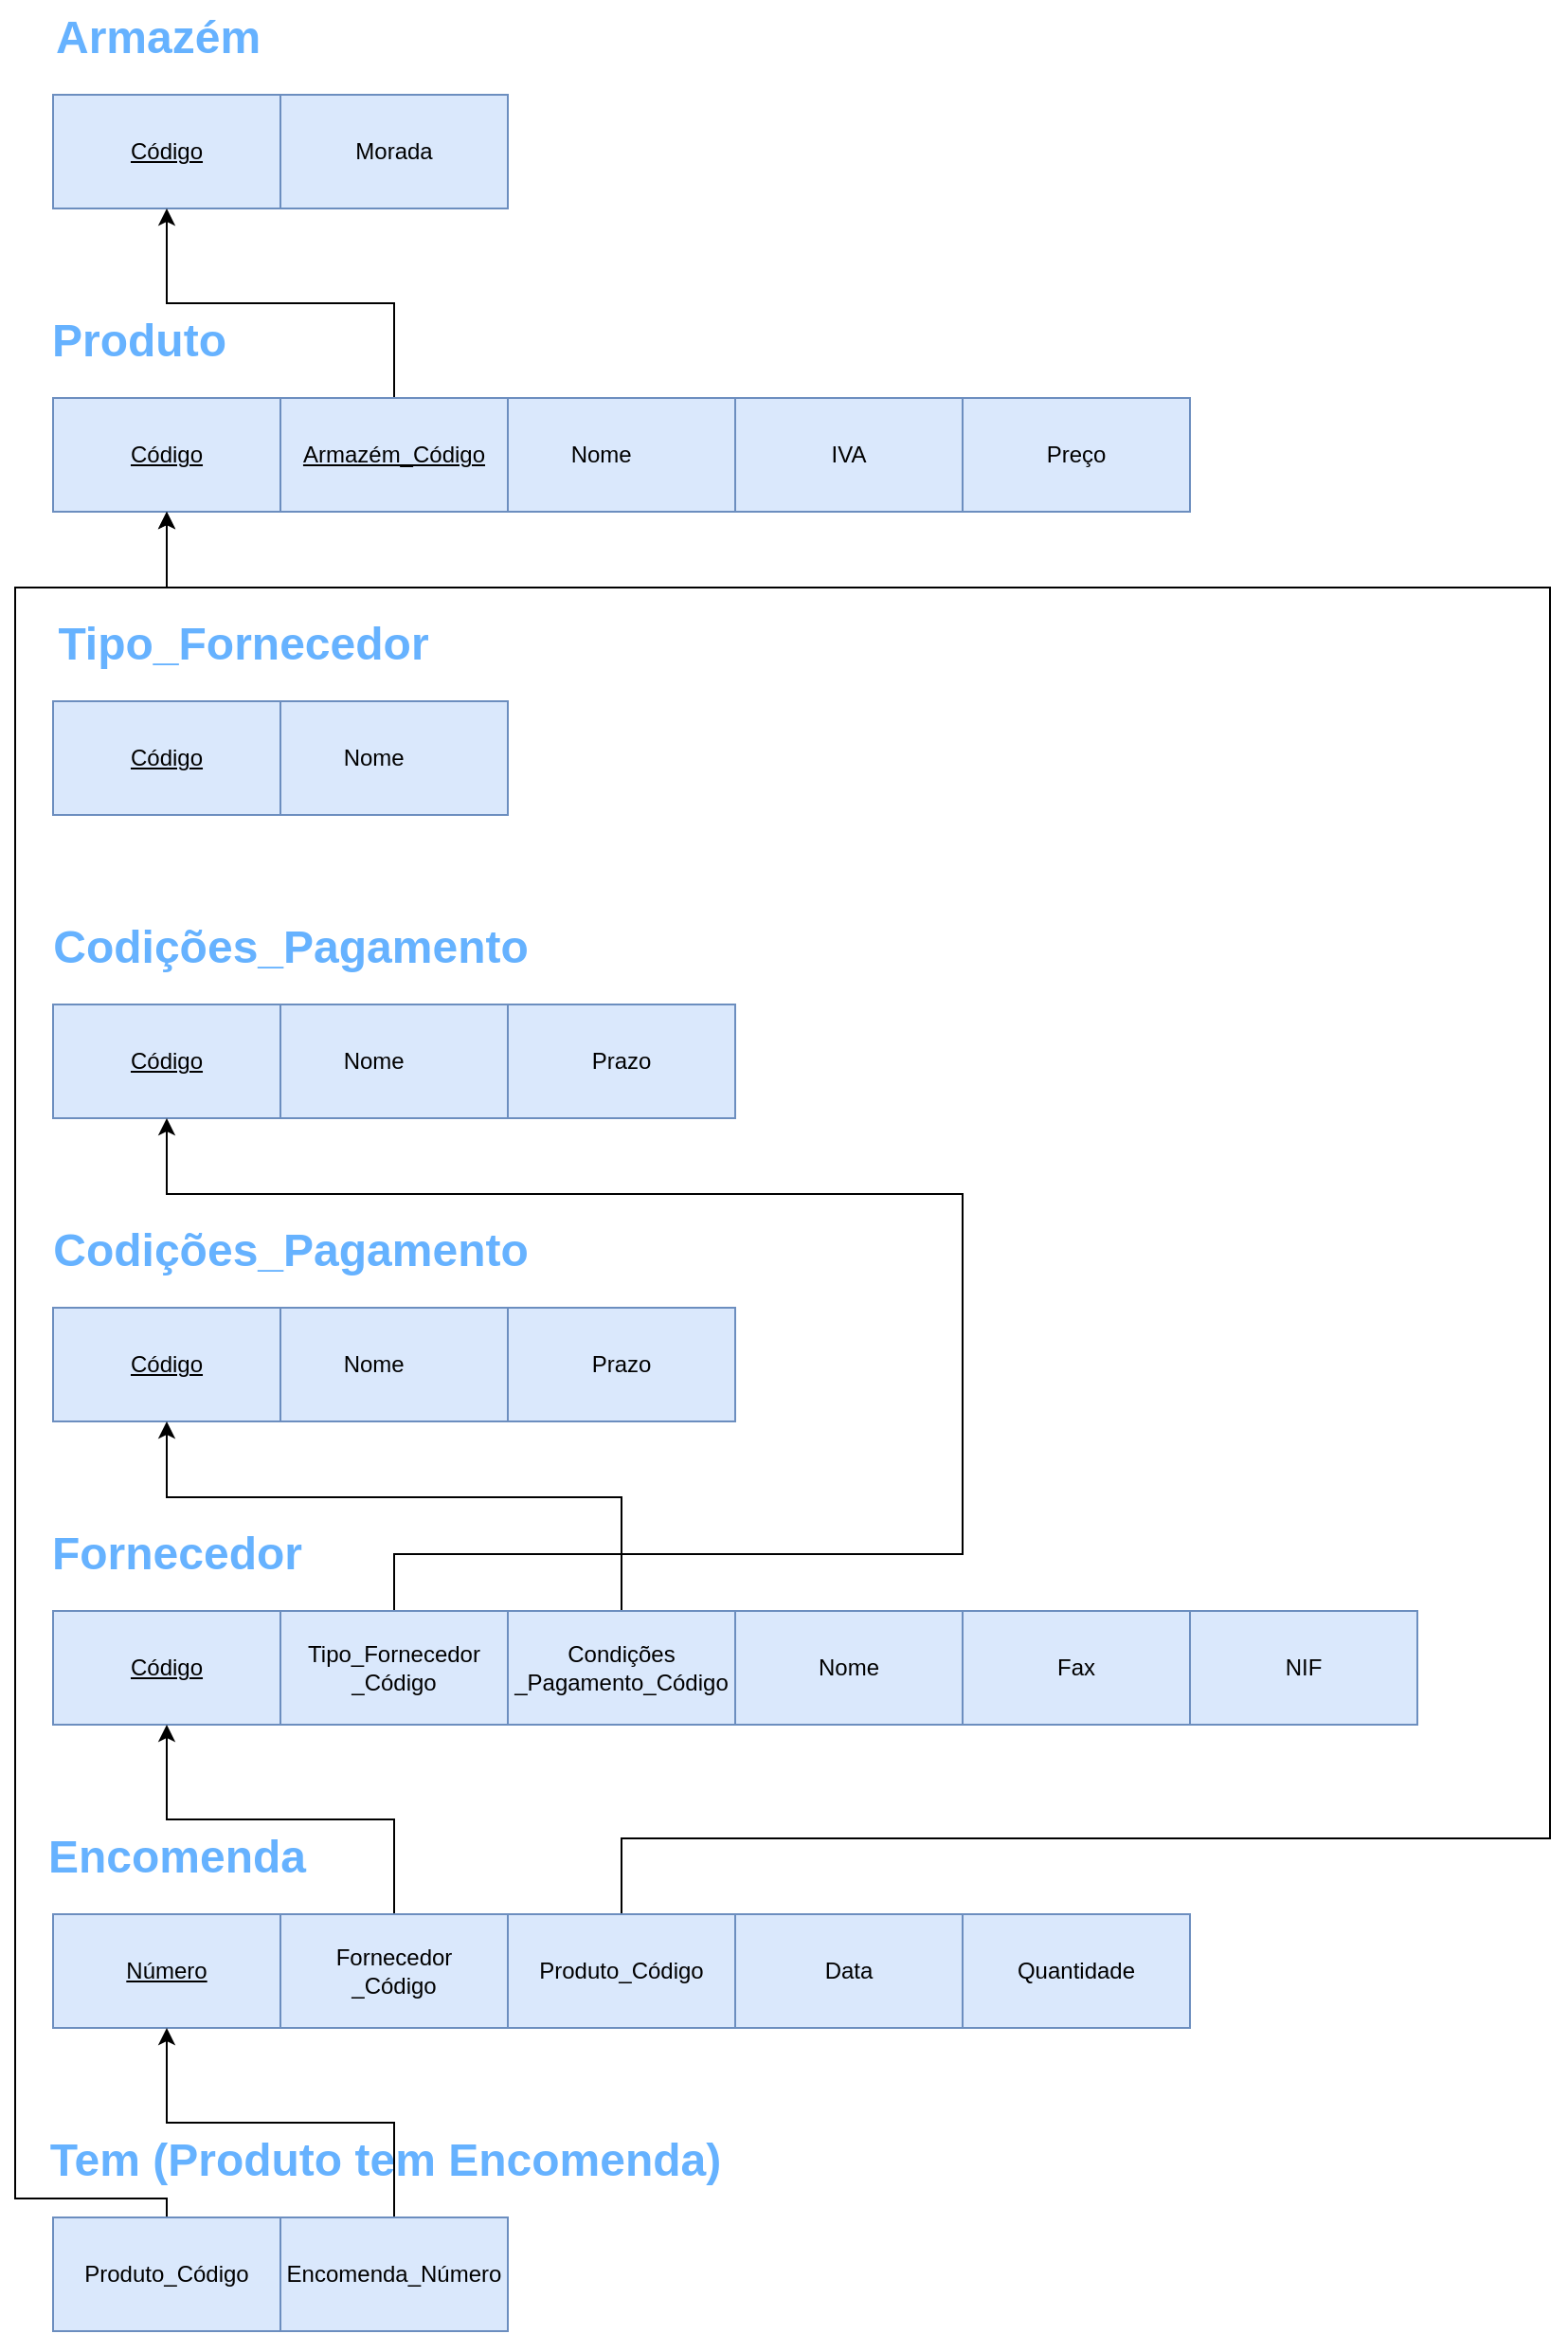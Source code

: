 <mxfile version="24.0.0" type="github">
  <diagram id="R2lEEEUBdFMjLlhIrx00" name="Page-1">
    <mxGraphModel dx="1909" dy="949" grid="1" gridSize="10" guides="1" tooltips="1" connect="1" arrows="1" fold="1" page="1" pageScale="1" pageWidth="850" pageHeight="1100" math="0" shadow="0" extFonts="Permanent Marker^https://fonts.googleapis.com/css?family=Permanent+Marker">
      <root>
        <mxCell id="0" />
        <mxCell id="1" parent="0" />
        <mxCell id="zbALXQMO0kuMNfBM5tC5-1" value="&lt;u&gt;Código&lt;/u&gt;" style="rounded=0;whiteSpace=wrap;html=1;fillColor=#dae8fc;strokeColor=#6c8ebf;" vertex="1" parent="1">
          <mxGeometry x="40" y="100" width="120" height="60" as="geometry" />
        </mxCell>
        <mxCell id="zbALXQMO0kuMNfBM5tC5-3" value="Morada" style="rounded=0;whiteSpace=wrap;html=1;fillColor=#dae8fc;strokeColor=#6c8ebf;" vertex="1" parent="1">
          <mxGeometry x="160" y="100" width="120" height="60" as="geometry" />
        </mxCell>
        <mxCell id="zbALXQMO0kuMNfBM5tC5-5" value="&lt;span style=&quot;&quot;&gt;Armazém&lt;/span&gt;" style="text;strokeColor=none;fillColor=none;html=1;fontSize=24;fontStyle=1;verticalAlign=middle;align=center;fontColor=#66B2FF;labelBackgroundColor=none;" vertex="1" parent="1">
          <mxGeometry x="40" y="50" width="110" height="40" as="geometry" />
        </mxCell>
        <mxCell id="zbALXQMO0kuMNfBM5tC5-7" value="&lt;u&gt;Código&lt;/u&gt;" style="rounded=0;whiteSpace=wrap;html=1;fillColor=#dae8fc;strokeColor=#6c8ebf;" vertex="1" parent="1">
          <mxGeometry x="40" y="260" width="120" height="60" as="geometry" />
        </mxCell>
        <mxCell id="zbALXQMO0kuMNfBM5tC5-9" value="&lt;span style=&quot;&quot;&gt;Produto&lt;/span&gt;" style="text;strokeColor=none;fillColor=none;html=1;fontSize=24;fontStyle=1;verticalAlign=middle;align=center;fontColor=#66B2FF;labelBackgroundColor=none;" vertex="1" parent="1">
          <mxGeometry x="40" y="210" width="90" height="40" as="geometry" />
        </mxCell>
        <mxCell id="zbALXQMO0kuMNfBM5tC5-56" style="edgeStyle=orthogonalEdgeStyle;rounded=0;orthogonalLoop=1;jettySize=auto;html=1;exitX=0.5;exitY=0;exitDx=0;exitDy=0;entryX=0.5;entryY=1;entryDx=0;entryDy=0;" edge="1" parent="1" source="zbALXQMO0kuMNfBM5tC5-13" target="zbALXQMO0kuMNfBM5tC5-1">
          <mxGeometry relative="1" as="geometry" />
        </mxCell>
        <mxCell id="zbALXQMO0kuMNfBM5tC5-13" value="&lt;u&gt;Armazém_Código&lt;/u&gt;" style="rounded=0;whiteSpace=wrap;html=1;fillColor=#dae8fc;strokeColor=#6c8ebf;" vertex="1" parent="1">
          <mxGeometry x="160" y="260" width="120" height="60" as="geometry" />
        </mxCell>
        <mxCell id="zbALXQMO0kuMNfBM5tC5-14" value="Nome&lt;span style=&quot;white-space: pre;&quot;&gt;&#x9;&lt;/span&gt;" style="rounded=0;whiteSpace=wrap;html=1;fillColor=#dae8fc;strokeColor=#6c8ebf;" vertex="1" parent="1">
          <mxGeometry x="280" y="260" width="120" height="60" as="geometry" />
        </mxCell>
        <mxCell id="zbALXQMO0kuMNfBM5tC5-15" value="IVA" style="rounded=0;whiteSpace=wrap;html=1;fillColor=#dae8fc;strokeColor=#6c8ebf;" vertex="1" parent="1">
          <mxGeometry x="400" y="260" width="120" height="60" as="geometry" />
        </mxCell>
        <mxCell id="zbALXQMO0kuMNfBM5tC5-16" value="Preço" style="rounded=0;whiteSpace=wrap;html=1;fillColor=#dae8fc;strokeColor=#6c8ebf;" vertex="1" parent="1">
          <mxGeometry x="520" y="260" width="120" height="60" as="geometry" />
        </mxCell>
        <mxCell id="zbALXQMO0kuMNfBM5tC5-19" value="&lt;u&gt;Código&lt;/u&gt;" style="rounded=0;whiteSpace=wrap;html=1;fillColor=#dae8fc;strokeColor=#6c8ebf;" vertex="1" parent="1">
          <mxGeometry x="40" y="420" width="120" height="60" as="geometry" />
        </mxCell>
        <mxCell id="zbALXQMO0kuMNfBM5tC5-20" value="&lt;span style=&quot;&quot;&gt;Tipo_Fornecedor&lt;/span&gt;" style="text;strokeColor=none;fillColor=none;html=1;fontSize=24;fontStyle=1;verticalAlign=middle;align=center;fontColor=#66B2FF;labelBackgroundColor=none;" vertex="1" parent="1">
          <mxGeometry x="40" y="370" width="200" height="40" as="geometry" />
        </mxCell>
        <mxCell id="zbALXQMO0kuMNfBM5tC5-22" value="Nome&lt;span style=&quot;white-space: pre;&quot;&gt;&#x9;&lt;/span&gt;" style="rounded=0;whiteSpace=wrap;html=1;fillColor=#dae8fc;strokeColor=#6c8ebf;" vertex="1" parent="1">
          <mxGeometry x="160" y="420" width="120" height="60" as="geometry" />
        </mxCell>
        <mxCell id="zbALXQMO0kuMNfBM5tC5-25" value="&lt;u&gt;Código&lt;/u&gt;" style="rounded=0;whiteSpace=wrap;html=1;fillColor=#dae8fc;strokeColor=#6c8ebf;" vertex="1" parent="1">
          <mxGeometry x="40" y="580" width="120" height="60" as="geometry" />
        </mxCell>
        <mxCell id="zbALXQMO0kuMNfBM5tC5-26" value="Codições_Pagamento" style="text;strokeColor=none;fillColor=none;html=1;fontSize=24;fontStyle=1;verticalAlign=middle;align=center;fontColor=#66B2FF;labelBackgroundColor=none;" vertex="1" parent="1">
          <mxGeometry x="40" y="530" width="250" height="40" as="geometry" />
        </mxCell>
        <mxCell id="zbALXQMO0kuMNfBM5tC5-27" value="Nome&lt;span style=&quot;white-space: pre;&quot;&gt;&#x9;&lt;/span&gt;" style="rounded=0;whiteSpace=wrap;html=1;fillColor=#dae8fc;strokeColor=#6c8ebf;" vertex="1" parent="1">
          <mxGeometry x="160" y="580" width="120" height="60" as="geometry" />
        </mxCell>
        <mxCell id="zbALXQMO0kuMNfBM5tC5-28" value="Prazo" style="rounded=0;whiteSpace=wrap;html=1;fillColor=#dae8fc;strokeColor=#6c8ebf;" vertex="1" parent="1">
          <mxGeometry x="280" y="580" width="120" height="60" as="geometry" />
        </mxCell>
        <mxCell id="zbALXQMO0kuMNfBM5tC5-30" value="&lt;u&gt;Código&lt;/u&gt;" style="rounded=0;whiteSpace=wrap;html=1;fillColor=#dae8fc;strokeColor=#6c8ebf;" vertex="1" parent="1">
          <mxGeometry x="40" y="740" width="120" height="60" as="geometry" />
        </mxCell>
        <mxCell id="zbALXQMO0kuMNfBM5tC5-31" value="Codições_Pagamento" style="text;strokeColor=none;fillColor=none;html=1;fontSize=24;fontStyle=1;verticalAlign=middle;align=center;fontColor=#66B2FF;labelBackgroundColor=none;" vertex="1" parent="1">
          <mxGeometry x="40" y="690" width="250" height="40" as="geometry" />
        </mxCell>
        <mxCell id="zbALXQMO0kuMNfBM5tC5-32" value="Nome&lt;span style=&quot;white-space: pre;&quot;&gt;&#x9;&lt;/span&gt;" style="rounded=0;whiteSpace=wrap;html=1;fillColor=#dae8fc;strokeColor=#6c8ebf;" vertex="1" parent="1">
          <mxGeometry x="160" y="740" width="120" height="60" as="geometry" />
        </mxCell>
        <mxCell id="zbALXQMO0kuMNfBM5tC5-33" value="Prazo" style="rounded=0;whiteSpace=wrap;html=1;fillColor=#dae8fc;strokeColor=#6c8ebf;" vertex="1" parent="1">
          <mxGeometry x="280" y="740" width="120" height="60" as="geometry" />
        </mxCell>
        <mxCell id="zbALXQMO0kuMNfBM5tC5-34" value="&lt;u&gt;Código&lt;/u&gt;" style="rounded=0;whiteSpace=wrap;html=1;fillColor=#dae8fc;strokeColor=#6c8ebf;" vertex="1" parent="1">
          <mxGeometry x="40" y="900" width="120" height="60" as="geometry" />
        </mxCell>
        <mxCell id="zbALXQMO0kuMNfBM5tC5-35" value="Fornecedor" style="text;strokeColor=none;fillColor=none;html=1;fontSize=24;fontStyle=1;verticalAlign=middle;align=center;fontColor=#66B2FF;labelBackgroundColor=none;" vertex="1" parent="1">
          <mxGeometry x="40" y="850" width="130" height="40" as="geometry" />
        </mxCell>
        <mxCell id="zbALXQMO0kuMNfBM5tC5-57" style="edgeStyle=orthogonalEdgeStyle;rounded=0;orthogonalLoop=1;jettySize=auto;html=1;exitX=0.5;exitY=0;exitDx=0;exitDy=0;entryX=0.5;entryY=1;entryDx=0;entryDy=0;" edge="1" parent="1" source="zbALXQMO0kuMNfBM5tC5-36" target="zbALXQMO0kuMNfBM5tC5-25">
          <mxGeometry relative="1" as="geometry">
            <Array as="points">
              <mxPoint x="220" y="870" />
              <mxPoint x="520" y="870" />
              <mxPoint x="520" y="680" />
              <mxPoint x="100" y="680" />
            </Array>
          </mxGeometry>
        </mxCell>
        <mxCell id="zbALXQMO0kuMNfBM5tC5-36" value="Tipo_Fornecedor&lt;div&gt;_Código&lt;/div&gt;" style="rounded=0;whiteSpace=wrap;html=1;fillColor=#dae8fc;strokeColor=#6c8ebf;" vertex="1" parent="1">
          <mxGeometry x="160" y="900" width="120" height="60" as="geometry" />
        </mxCell>
        <mxCell id="zbALXQMO0kuMNfBM5tC5-58" style="edgeStyle=orthogonalEdgeStyle;rounded=0;orthogonalLoop=1;jettySize=auto;html=1;exitX=0.5;exitY=0;exitDx=0;exitDy=0;entryX=0.5;entryY=1;entryDx=0;entryDy=0;" edge="1" parent="1" source="zbALXQMO0kuMNfBM5tC5-37" target="zbALXQMO0kuMNfBM5tC5-30">
          <mxGeometry relative="1" as="geometry">
            <Array as="points">
              <mxPoint x="340" y="840" />
              <mxPoint x="100" y="840" />
            </Array>
          </mxGeometry>
        </mxCell>
        <mxCell id="zbALXQMO0kuMNfBM5tC5-37" value="Condições&lt;div&gt;_Pagamento_Código&lt;/div&gt;" style="rounded=0;whiteSpace=wrap;html=1;fillColor=#dae8fc;strokeColor=#6c8ebf;" vertex="1" parent="1">
          <mxGeometry x="280" y="900" width="120" height="60" as="geometry" />
        </mxCell>
        <mxCell id="zbALXQMO0kuMNfBM5tC5-40" value="Nome" style="rounded=0;whiteSpace=wrap;html=1;fillColor=#dae8fc;strokeColor=#6c8ebf;" vertex="1" parent="1">
          <mxGeometry x="400" y="900" width="120" height="60" as="geometry" />
        </mxCell>
        <mxCell id="zbALXQMO0kuMNfBM5tC5-41" value="Fax" style="rounded=0;whiteSpace=wrap;html=1;fillColor=#dae8fc;strokeColor=#6c8ebf;" vertex="1" parent="1">
          <mxGeometry x="520" y="900" width="120" height="60" as="geometry" />
        </mxCell>
        <mxCell id="zbALXQMO0kuMNfBM5tC5-42" value="NIF" style="rounded=0;whiteSpace=wrap;html=1;fillColor=#dae8fc;strokeColor=#6c8ebf;" vertex="1" parent="1">
          <mxGeometry x="640" y="900" width="120" height="60" as="geometry" />
        </mxCell>
        <mxCell id="zbALXQMO0kuMNfBM5tC5-43" value="&lt;u&gt;Número&lt;/u&gt;" style="rounded=0;whiteSpace=wrap;html=1;fillColor=#dae8fc;strokeColor=#6c8ebf;" vertex="1" parent="1">
          <mxGeometry x="40" y="1060" width="120" height="60" as="geometry" />
        </mxCell>
        <mxCell id="zbALXQMO0kuMNfBM5tC5-44" value="Encomenda" style="text;strokeColor=none;fillColor=none;html=1;fontSize=24;fontStyle=1;verticalAlign=middle;align=center;fontColor=#66B2FF;labelBackgroundColor=none;" vertex="1" parent="1">
          <mxGeometry x="40" y="1010" width="130" height="40" as="geometry" />
        </mxCell>
        <mxCell id="zbALXQMO0kuMNfBM5tC5-59" style="edgeStyle=orthogonalEdgeStyle;rounded=0;orthogonalLoop=1;jettySize=auto;html=1;exitX=0.5;exitY=0;exitDx=0;exitDy=0;entryX=0.5;entryY=1;entryDx=0;entryDy=0;" edge="1" parent="1" source="zbALXQMO0kuMNfBM5tC5-45" target="zbALXQMO0kuMNfBM5tC5-34">
          <mxGeometry relative="1" as="geometry" />
        </mxCell>
        <mxCell id="zbALXQMO0kuMNfBM5tC5-45" value="Fornecedor&lt;div&gt;_Código&lt;/div&gt;" style="rounded=0;whiteSpace=wrap;html=1;fillColor=#dae8fc;strokeColor=#6c8ebf;" vertex="1" parent="1">
          <mxGeometry x="160" y="1060" width="120" height="60" as="geometry" />
        </mxCell>
        <mxCell id="zbALXQMO0kuMNfBM5tC5-60" style="edgeStyle=orthogonalEdgeStyle;rounded=0;orthogonalLoop=1;jettySize=auto;html=1;exitX=0.5;exitY=0;exitDx=0;exitDy=0;entryX=0.5;entryY=1;entryDx=0;entryDy=0;" edge="1" parent="1" source="zbALXQMO0kuMNfBM5tC5-46" target="zbALXQMO0kuMNfBM5tC5-7">
          <mxGeometry relative="1" as="geometry">
            <Array as="points">
              <mxPoint x="340" y="1020" />
              <mxPoint x="830" y="1020" />
              <mxPoint x="830" y="360" />
              <mxPoint x="100" y="360" />
            </Array>
          </mxGeometry>
        </mxCell>
        <mxCell id="zbALXQMO0kuMNfBM5tC5-46" value="&lt;span style=&quot;background-color: initial;&quot;&gt;Produto_Código&lt;/span&gt;" style="rounded=0;whiteSpace=wrap;html=1;fillColor=#dae8fc;strokeColor=#6c8ebf;" vertex="1" parent="1">
          <mxGeometry x="280" y="1060" width="120" height="60" as="geometry" />
        </mxCell>
        <mxCell id="zbALXQMO0kuMNfBM5tC5-47" value="Data" style="rounded=0;whiteSpace=wrap;html=1;fillColor=#dae8fc;strokeColor=#6c8ebf;" vertex="1" parent="1">
          <mxGeometry x="400" y="1060" width="120" height="60" as="geometry" />
        </mxCell>
        <mxCell id="zbALXQMO0kuMNfBM5tC5-48" value="Quantidade" style="rounded=0;whiteSpace=wrap;html=1;fillColor=#dae8fc;strokeColor=#6c8ebf;" vertex="1" parent="1">
          <mxGeometry x="520" y="1060" width="120" height="60" as="geometry" />
        </mxCell>
        <mxCell id="zbALXQMO0kuMNfBM5tC5-62" style="edgeStyle=orthogonalEdgeStyle;rounded=0;orthogonalLoop=1;jettySize=auto;html=1;exitX=0.5;exitY=0;exitDx=0;exitDy=0;entryX=0.5;entryY=1;entryDx=0;entryDy=0;" edge="1" parent="1" source="zbALXQMO0kuMNfBM5tC5-50" target="zbALXQMO0kuMNfBM5tC5-7">
          <mxGeometry relative="1" as="geometry">
            <Array as="points">
              <mxPoint x="100" y="1210" />
              <mxPoint x="20" y="1210" />
              <mxPoint x="20" y="360" />
              <mxPoint x="100" y="360" />
            </Array>
          </mxGeometry>
        </mxCell>
        <mxCell id="zbALXQMO0kuMNfBM5tC5-50" value="Produto_Código" style="rounded=0;whiteSpace=wrap;html=1;fillColor=#dae8fc;strokeColor=#6c8ebf;" vertex="1" parent="1">
          <mxGeometry x="40" y="1220" width="120" height="60" as="geometry" />
        </mxCell>
        <mxCell id="zbALXQMO0kuMNfBM5tC5-51" value="Tem (Produto tem Encomenda)" style="text;strokeColor=none;fillColor=none;html=1;fontSize=24;fontStyle=1;verticalAlign=middle;align=center;fontColor=#66B2FF;labelBackgroundColor=none;" vertex="1" parent="1">
          <mxGeometry x="40" y="1170" width="350" height="40" as="geometry" />
        </mxCell>
        <mxCell id="zbALXQMO0kuMNfBM5tC5-61" style="edgeStyle=orthogonalEdgeStyle;rounded=0;orthogonalLoop=1;jettySize=auto;html=1;exitX=0.5;exitY=0;exitDx=0;exitDy=0;" edge="1" parent="1" source="zbALXQMO0kuMNfBM5tC5-52" target="zbALXQMO0kuMNfBM5tC5-43">
          <mxGeometry relative="1" as="geometry" />
        </mxCell>
        <mxCell id="zbALXQMO0kuMNfBM5tC5-52" value="Encomenda_Número" style="rounded=0;whiteSpace=wrap;html=1;fillColor=#dae8fc;strokeColor=#6c8ebf;" vertex="1" parent="1">
          <mxGeometry x="160" y="1220" width="120" height="60" as="geometry" />
        </mxCell>
      </root>
    </mxGraphModel>
  </diagram>
</mxfile>
